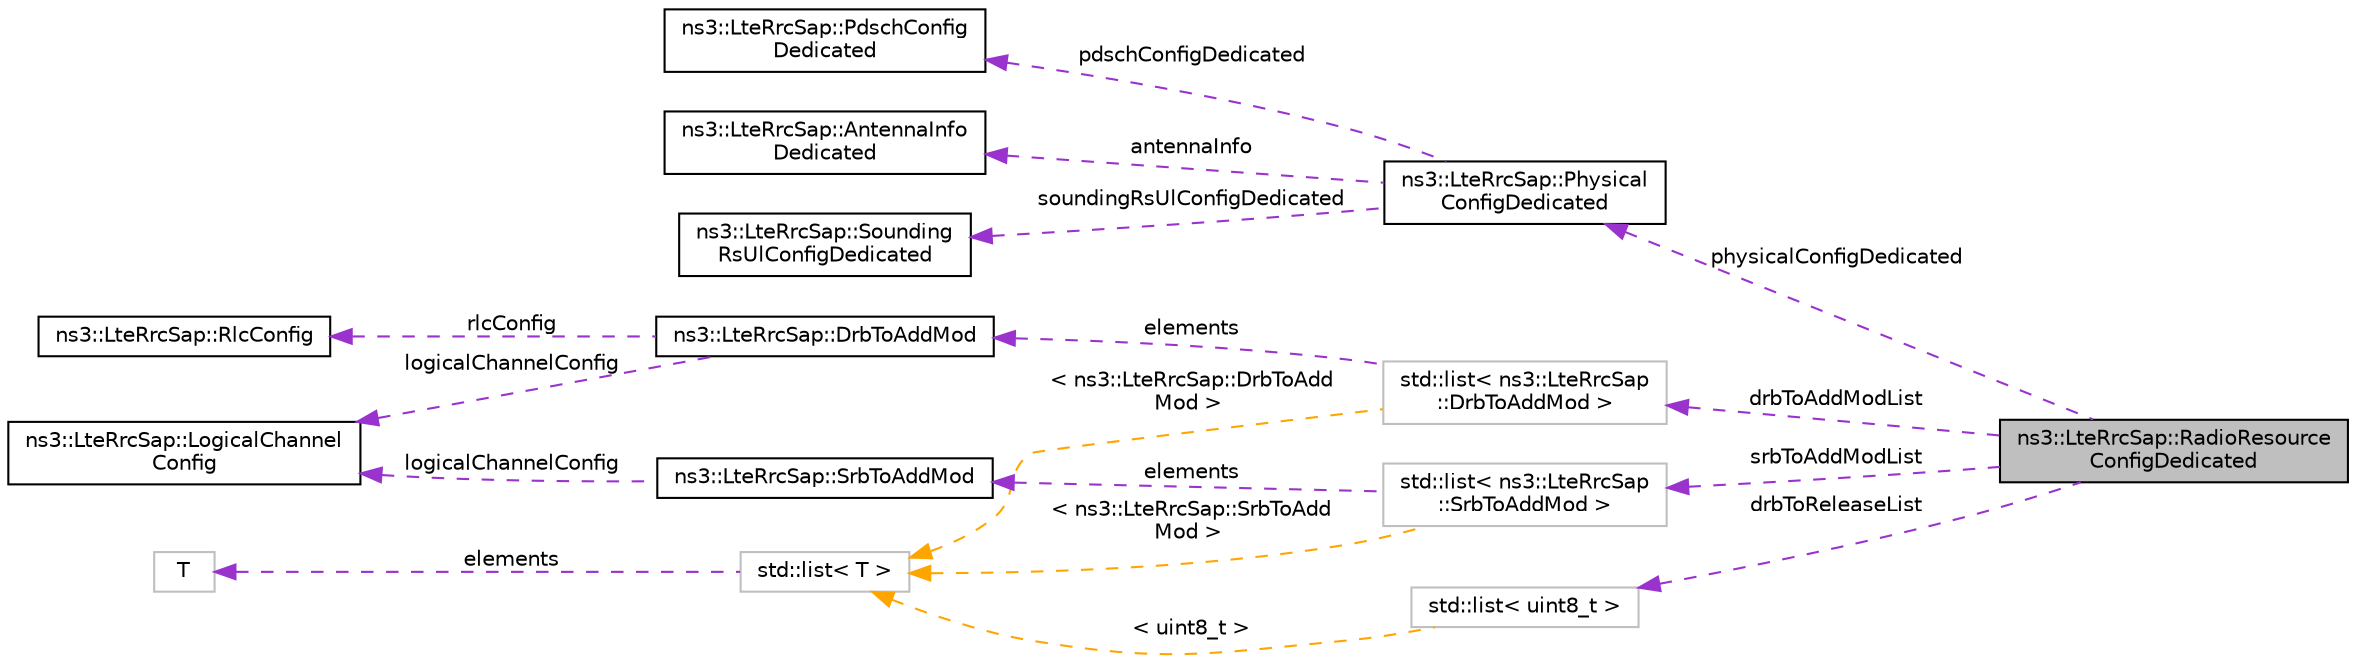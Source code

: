 digraph "ns3::LteRrcSap::RadioResourceConfigDedicated"
{
 // LATEX_PDF_SIZE
  edge [fontname="Helvetica",fontsize="10",labelfontname="Helvetica",labelfontsize="10"];
  node [fontname="Helvetica",fontsize="10",shape=record];
  rankdir="LR";
  Node1 [label="ns3::LteRrcSap::RadioResource\lConfigDedicated",height=0.2,width=0.4,color="black", fillcolor="grey75", style="filled", fontcolor="black",tooltip="RadioResourceConfigDedicated structure."];
  Node2 -> Node1 [dir="back",color="darkorchid3",fontsize="10",style="dashed",label=" physicalConfigDedicated" ,fontname="Helvetica"];
  Node2 [label="ns3::LteRrcSap::Physical\lConfigDedicated",height=0.2,width=0.4,color="black", fillcolor="white", style="filled",URL="$structns3_1_1_lte_rrc_sap_1_1_physical_config_dedicated.html",tooltip="PhysicalConfigDedicated structure."];
  Node3 -> Node2 [dir="back",color="darkorchid3",fontsize="10",style="dashed",label=" pdschConfigDedicated" ,fontname="Helvetica"];
  Node3 [label="ns3::LteRrcSap::PdschConfig\lDedicated",height=0.2,width=0.4,color="black", fillcolor="white", style="filled",URL="$structns3_1_1_lte_rrc_sap_1_1_pdsch_config_dedicated.html",tooltip="PdschConfigDedicated structure."];
  Node4 -> Node2 [dir="back",color="darkorchid3",fontsize="10",style="dashed",label=" antennaInfo" ,fontname="Helvetica"];
  Node4 [label="ns3::LteRrcSap::AntennaInfo\lDedicated",height=0.2,width=0.4,color="black", fillcolor="white", style="filled",URL="$structns3_1_1_lte_rrc_sap_1_1_antenna_info_dedicated.html",tooltip="AntennaInfoDedicated structure."];
  Node5 -> Node2 [dir="back",color="darkorchid3",fontsize="10",style="dashed",label=" soundingRsUlConfigDedicated" ,fontname="Helvetica"];
  Node5 [label="ns3::LteRrcSap::Sounding\lRsUlConfigDedicated",height=0.2,width=0.4,color="black", fillcolor="white", style="filled",URL="$structns3_1_1_lte_rrc_sap_1_1_sounding_rs_ul_config_dedicated.html",tooltip="SoundingRsUlConfigDedicated structure."];
  Node6 -> Node1 [dir="back",color="darkorchid3",fontsize="10",style="dashed",label=" drbToReleaseList" ,fontname="Helvetica"];
  Node6 [label="std::list\< uint8_t \>",height=0.2,width=0.4,color="grey75", fillcolor="white", style="filled",tooltip=" "];
  Node7 -> Node6 [dir="back",color="orange",fontsize="10",style="dashed",label=" \< uint8_t \>" ,fontname="Helvetica"];
  Node7 [label="std::list\< T \>",height=0.2,width=0.4,color="grey75", fillcolor="white", style="filled",tooltip=" "];
  Node8 -> Node7 [dir="back",color="darkorchid3",fontsize="10",style="dashed",label=" elements" ,fontname="Helvetica"];
  Node8 [label="T",height=0.2,width=0.4,color="grey75", fillcolor="white", style="filled",tooltip=" "];
  Node9 -> Node1 [dir="back",color="darkorchid3",fontsize="10",style="dashed",label=" drbToAddModList" ,fontname="Helvetica"];
  Node9 [label="std::list\< ns3::LteRrcSap\l::DrbToAddMod \>",height=0.2,width=0.4,color="grey75", fillcolor="white", style="filled",tooltip=" "];
  Node10 -> Node9 [dir="back",color="darkorchid3",fontsize="10",style="dashed",label=" elements" ,fontname="Helvetica"];
  Node10 [label="ns3::LteRrcSap::DrbToAddMod",height=0.2,width=0.4,color="black", fillcolor="white", style="filled",URL="$structns3_1_1_lte_rrc_sap_1_1_drb_to_add_mod.html",tooltip="DrbToAddMod structure."];
  Node11 -> Node10 [dir="back",color="darkorchid3",fontsize="10",style="dashed",label=" rlcConfig" ,fontname="Helvetica"];
  Node11 [label="ns3::LteRrcSap::RlcConfig",height=0.2,width=0.4,color="black", fillcolor="white", style="filled",URL="$structns3_1_1_lte_rrc_sap_1_1_rlc_config.html",tooltip="RlcConfig structure."];
  Node12 -> Node10 [dir="back",color="darkorchid3",fontsize="10",style="dashed",label=" logicalChannelConfig" ,fontname="Helvetica"];
  Node12 [label="ns3::LteRrcSap::LogicalChannel\lConfig",height=0.2,width=0.4,color="black", fillcolor="white", style="filled",URL="$structns3_1_1_lte_rrc_sap_1_1_logical_channel_config.html",tooltip="LogicalChannelConfig structure."];
  Node7 -> Node9 [dir="back",color="orange",fontsize="10",style="dashed",label=" \< ns3::LteRrcSap::DrbToAdd\lMod \>" ,fontname="Helvetica"];
  Node13 -> Node1 [dir="back",color="darkorchid3",fontsize="10",style="dashed",label=" srbToAddModList" ,fontname="Helvetica"];
  Node13 [label="std::list\< ns3::LteRrcSap\l::SrbToAddMod \>",height=0.2,width=0.4,color="grey75", fillcolor="white", style="filled",tooltip=" "];
  Node14 -> Node13 [dir="back",color="darkorchid3",fontsize="10",style="dashed",label=" elements" ,fontname="Helvetica"];
  Node14 [label="ns3::LteRrcSap::SrbToAddMod",height=0.2,width=0.4,color="black", fillcolor="white", style="filled",URL="$structns3_1_1_lte_rrc_sap_1_1_srb_to_add_mod.html",tooltip="SrbToAddMod structure."];
  Node12 -> Node14 [dir="back",color="darkorchid3",fontsize="10",style="dashed",label=" logicalChannelConfig" ,fontname="Helvetica"];
  Node7 -> Node13 [dir="back",color="orange",fontsize="10",style="dashed",label=" \< ns3::LteRrcSap::SrbToAdd\lMod \>" ,fontname="Helvetica"];
}
